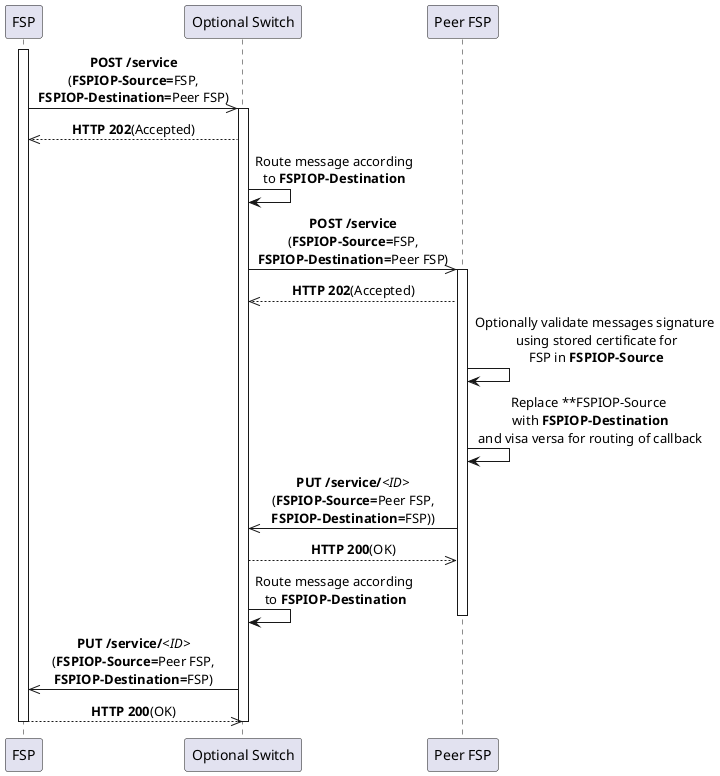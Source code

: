 /'*****
 License
 --------------
 Copyright © 2017 Bill & Melinda Gates Foundation
 The Mojaloop files are made available by the Bill & Melinda Gates Foundation under the Apache License, Version 2.0 (the "License") and you may not use these files except in compliance with the License. You may obtain a copy of the License at
 http://www.apache.org/licenses/LICENSE-2.0
 Unless required by applicable law or agreed to in writing, the Mojaloop files are distributed on an "AS IS" BASIS, WITHOUT WARRANTIES OR CONDITIONS OF ANY KIND, either express or implied. See the License for the specific language governing permissions and limitations under the License.
 Contributors
 --------------
 This is the official list of the Mojaloop project contributors for this file.
 Names of the original copyright holders (individuals or organizations)
 should be listed with a '*' in the first column. People who have
 contributed from an organization can be listed under the organization
 that actually holds the copyright for their contributions (see the
 Gates Foundation organization for an example). Those individuals should have
 their names indented and be marked with a '-'. Email address can be added
 optionally within square brackets <email>.
 * Gates Foundation
 - Name Surname <name.surname@gatesfoundation.com>

 * Henk Kodde <henk.kodde@modusbox.com>
 --------------
 ******'/

@startuml
' declaring skinparam
skinparam sequenceMessageAlign center

' declare title
' title Using the customized HTTP header fields FSPIOP-Destination and FSPIOP-Source

' Actor Keys:
' participant - FSP or Switch

' declare actors
participant "FSP" as FSP
participant "Optional Switch" as OPTSWITCH
participant "Peer FSP" as PEERFSP

' start flow

activate FSP
FSP ->> OPTSWITCH: **POST /service**\n(**FSPIOP-Source=**FSP,\n**FSPIOP-Destination=**Peer FSP)
activate OPTSWITCH
FSP <<-- OPTSWITCH: **HTTP 202**(Accepted)
OPTSWITCH -> OPTSWITCH: Route message according\nto **FSPIOP-Destination**
OPTSWITCH ->> PEERFSP: **POST /service**\n(**FSPIOP-Source=**FSP,\n**FSPIOP-Destination=**Peer FSP)
activate PEERFSP
OPTSWITCH <<-- PEERFSP: **HTTP 202**(Accepted)
PEERFSP -> PEERFSP: Optionally validate messages signature\n using stored certificate for\n FSP in **FSPIOP-Source**
PEERFSP -> PEERFSP: Replace **FSPIOP-Source\n with **FSPIOP-Destination**\n and visa versa for routing of callback
OPTSWITCH <<- PEERFSP: **PUT /service/**//<ID>//\n(**FSPIOP-Source=**Peer FSP,\n**FSPIOP-Destination=**FSP))
OPTSWITCH -->> PEERFSP: **HTTP 200**(OK)
OPTSWITCH -> OPTSWITCH: Route message according\n to **FSPIOP-Destination**
deactivate PEERFSP
FSP <<- OPTSWITCH: **PUT /service/**//<ID>//\n(**FSPIOP-Source=**Peer FSP,\n**FSPIOP-Destination=**FSP)
FSP -->> OPTSWITCH: **HTTP 200**(OK)
deactivate OPTSWITCH
deactivate FSP
@enduml
